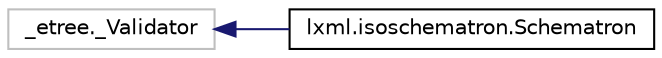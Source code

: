 digraph "Graphical Class Hierarchy"
{
 // LATEX_PDF_SIZE
  edge [fontname="Helvetica",fontsize="10",labelfontname="Helvetica",labelfontsize="10"];
  node [fontname="Helvetica",fontsize="10",shape=record];
  rankdir="LR";
  Node127 [label="_etree._Validator",height=0.2,width=0.4,color="grey75", fillcolor="white", style="filled",tooltip=" "];
  Node127 -> Node0 [dir="back",color="midnightblue",fontsize="10",style="solid",fontname="Helvetica"];
  Node0 [label="lxml.isoschematron.Schematron",height=0.2,width=0.4,color="black", fillcolor="white", style="filled",URL="$classlxml_1_1isoschematron_1_1Schematron.html",tooltip=" "];
}
